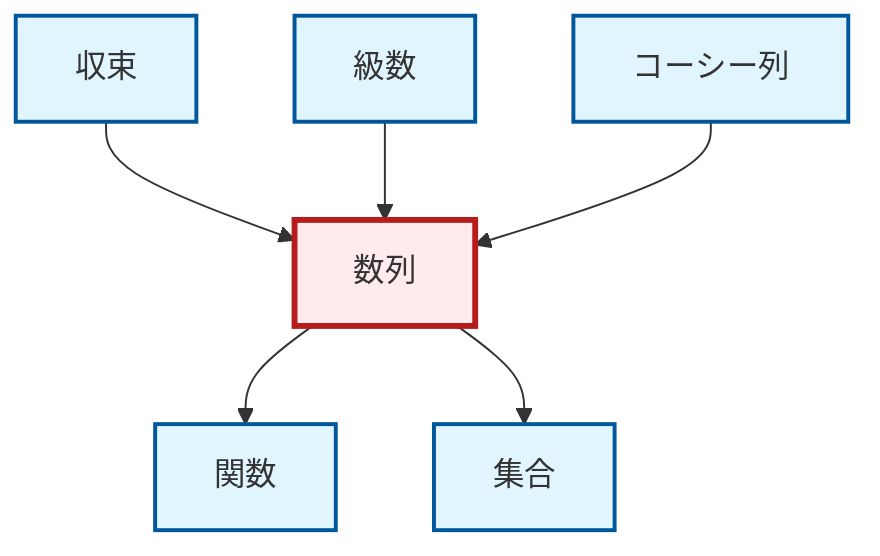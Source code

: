 graph TD
    classDef definition fill:#e1f5fe,stroke:#01579b,stroke-width:2px
    classDef theorem fill:#f3e5f5,stroke:#4a148c,stroke-width:2px
    classDef axiom fill:#fff3e0,stroke:#e65100,stroke-width:2px
    classDef example fill:#e8f5e9,stroke:#1b5e20,stroke-width:2px
    classDef current fill:#ffebee,stroke:#b71c1c,stroke-width:3px
    def-convergence["収束"]:::definition
    def-set["集合"]:::definition
    def-function["関数"]:::definition
    def-series["級数"]:::definition
    def-cauchy-sequence["コーシー列"]:::definition
    def-sequence["数列"]:::definition
    def-sequence --> def-function
    def-convergence --> def-sequence
    def-series --> def-sequence
    def-cauchy-sequence --> def-sequence
    def-sequence --> def-set
    class def-sequence current